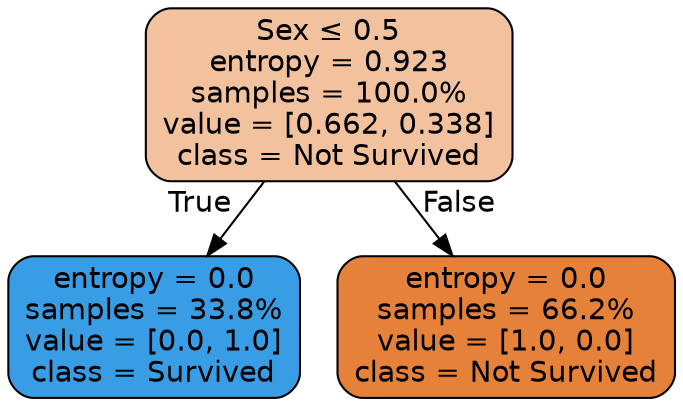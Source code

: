 digraph Tree {
node [shape=box, style="filled, rounded", color="black", fontname="helvetica"] ;
edge [fontname="helvetica"] ;
0 [label=<Sex &le; 0.5<br/>entropy = 0.923<br/>samples = 100.0%<br/>value = [0.662, 0.338]<br/>class = Not Survived>, fillcolor="#f2c19e"] ;
1 [label=<entropy = 0.0<br/>samples = 33.8%<br/>value = [0.0, 1.0]<br/>class = Survived>, fillcolor="#399de5"] ;
0 -> 1 [labeldistance=2.5, labelangle=45, headlabel="True"] ;
2 [label=<entropy = 0.0<br/>samples = 66.2%<br/>value = [1.0, 0.0]<br/>class = Not Survived>, fillcolor="#e58139"] ;
0 -> 2 [labeldistance=2.5, labelangle=-45, headlabel="False"] ;
}
